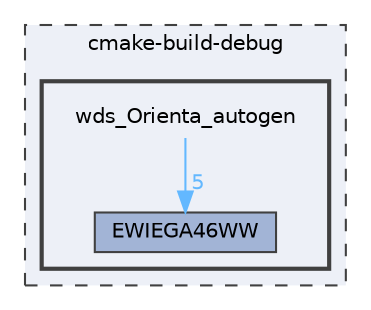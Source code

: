 digraph "cmake-build-debug/wds_Orienta_autogen"
{
 // LATEX_PDF_SIZE
  bgcolor="transparent";
  edge [fontname=Helvetica,fontsize=10,labelfontname=Helvetica,labelfontsize=10];
  node [fontname=Helvetica,fontsize=10,shape=box,height=0.2,width=0.4];
  compound=true
  subgraph clusterdir_95e29a8b8ee7c54052c171a88bb95675 {
    graph [ bgcolor="#edf0f7", pencolor="grey25", label="cmake-build-debug", fontname=Helvetica,fontsize=10 style="filled,dashed", URL="dir_95e29a8b8ee7c54052c171a88bb95675.html",tooltip=""]
  subgraph clusterdir_fca4807a6d17e15919c8753e7f124a87 {
    graph [ bgcolor="#edf0f7", pencolor="grey25", label="", fontname=Helvetica,fontsize=10 style="filled,bold", URL="dir_fca4807a6d17e15919c8753e7f124a87.html",tooltip=""]
    dir_fca4807a6d17e15919c8753e7f124a87 [shape=plaintext, label="wds_Orienta_autogen"];
  dir_67e23f855e23e62775a80d6741facfc2 [label="EWIEGA46WW", fillcolor="#a2b4d6", color="grey25", style="filled", URL="dir_67e23f855e23e62775a80d6741facfc2.html",tooltip=""];
  }
  }
  dir_fca4807a6d17e15919c8753e7f124a87->dir_67e23f855e23e62775a80d6741facfc2 [headlabel="5", labeldistance=1.5 headhref="dir_000006_000005.html" href="dir_000006_000005.html" color="steelblue1" fontcolor="steelblue1"];
}
